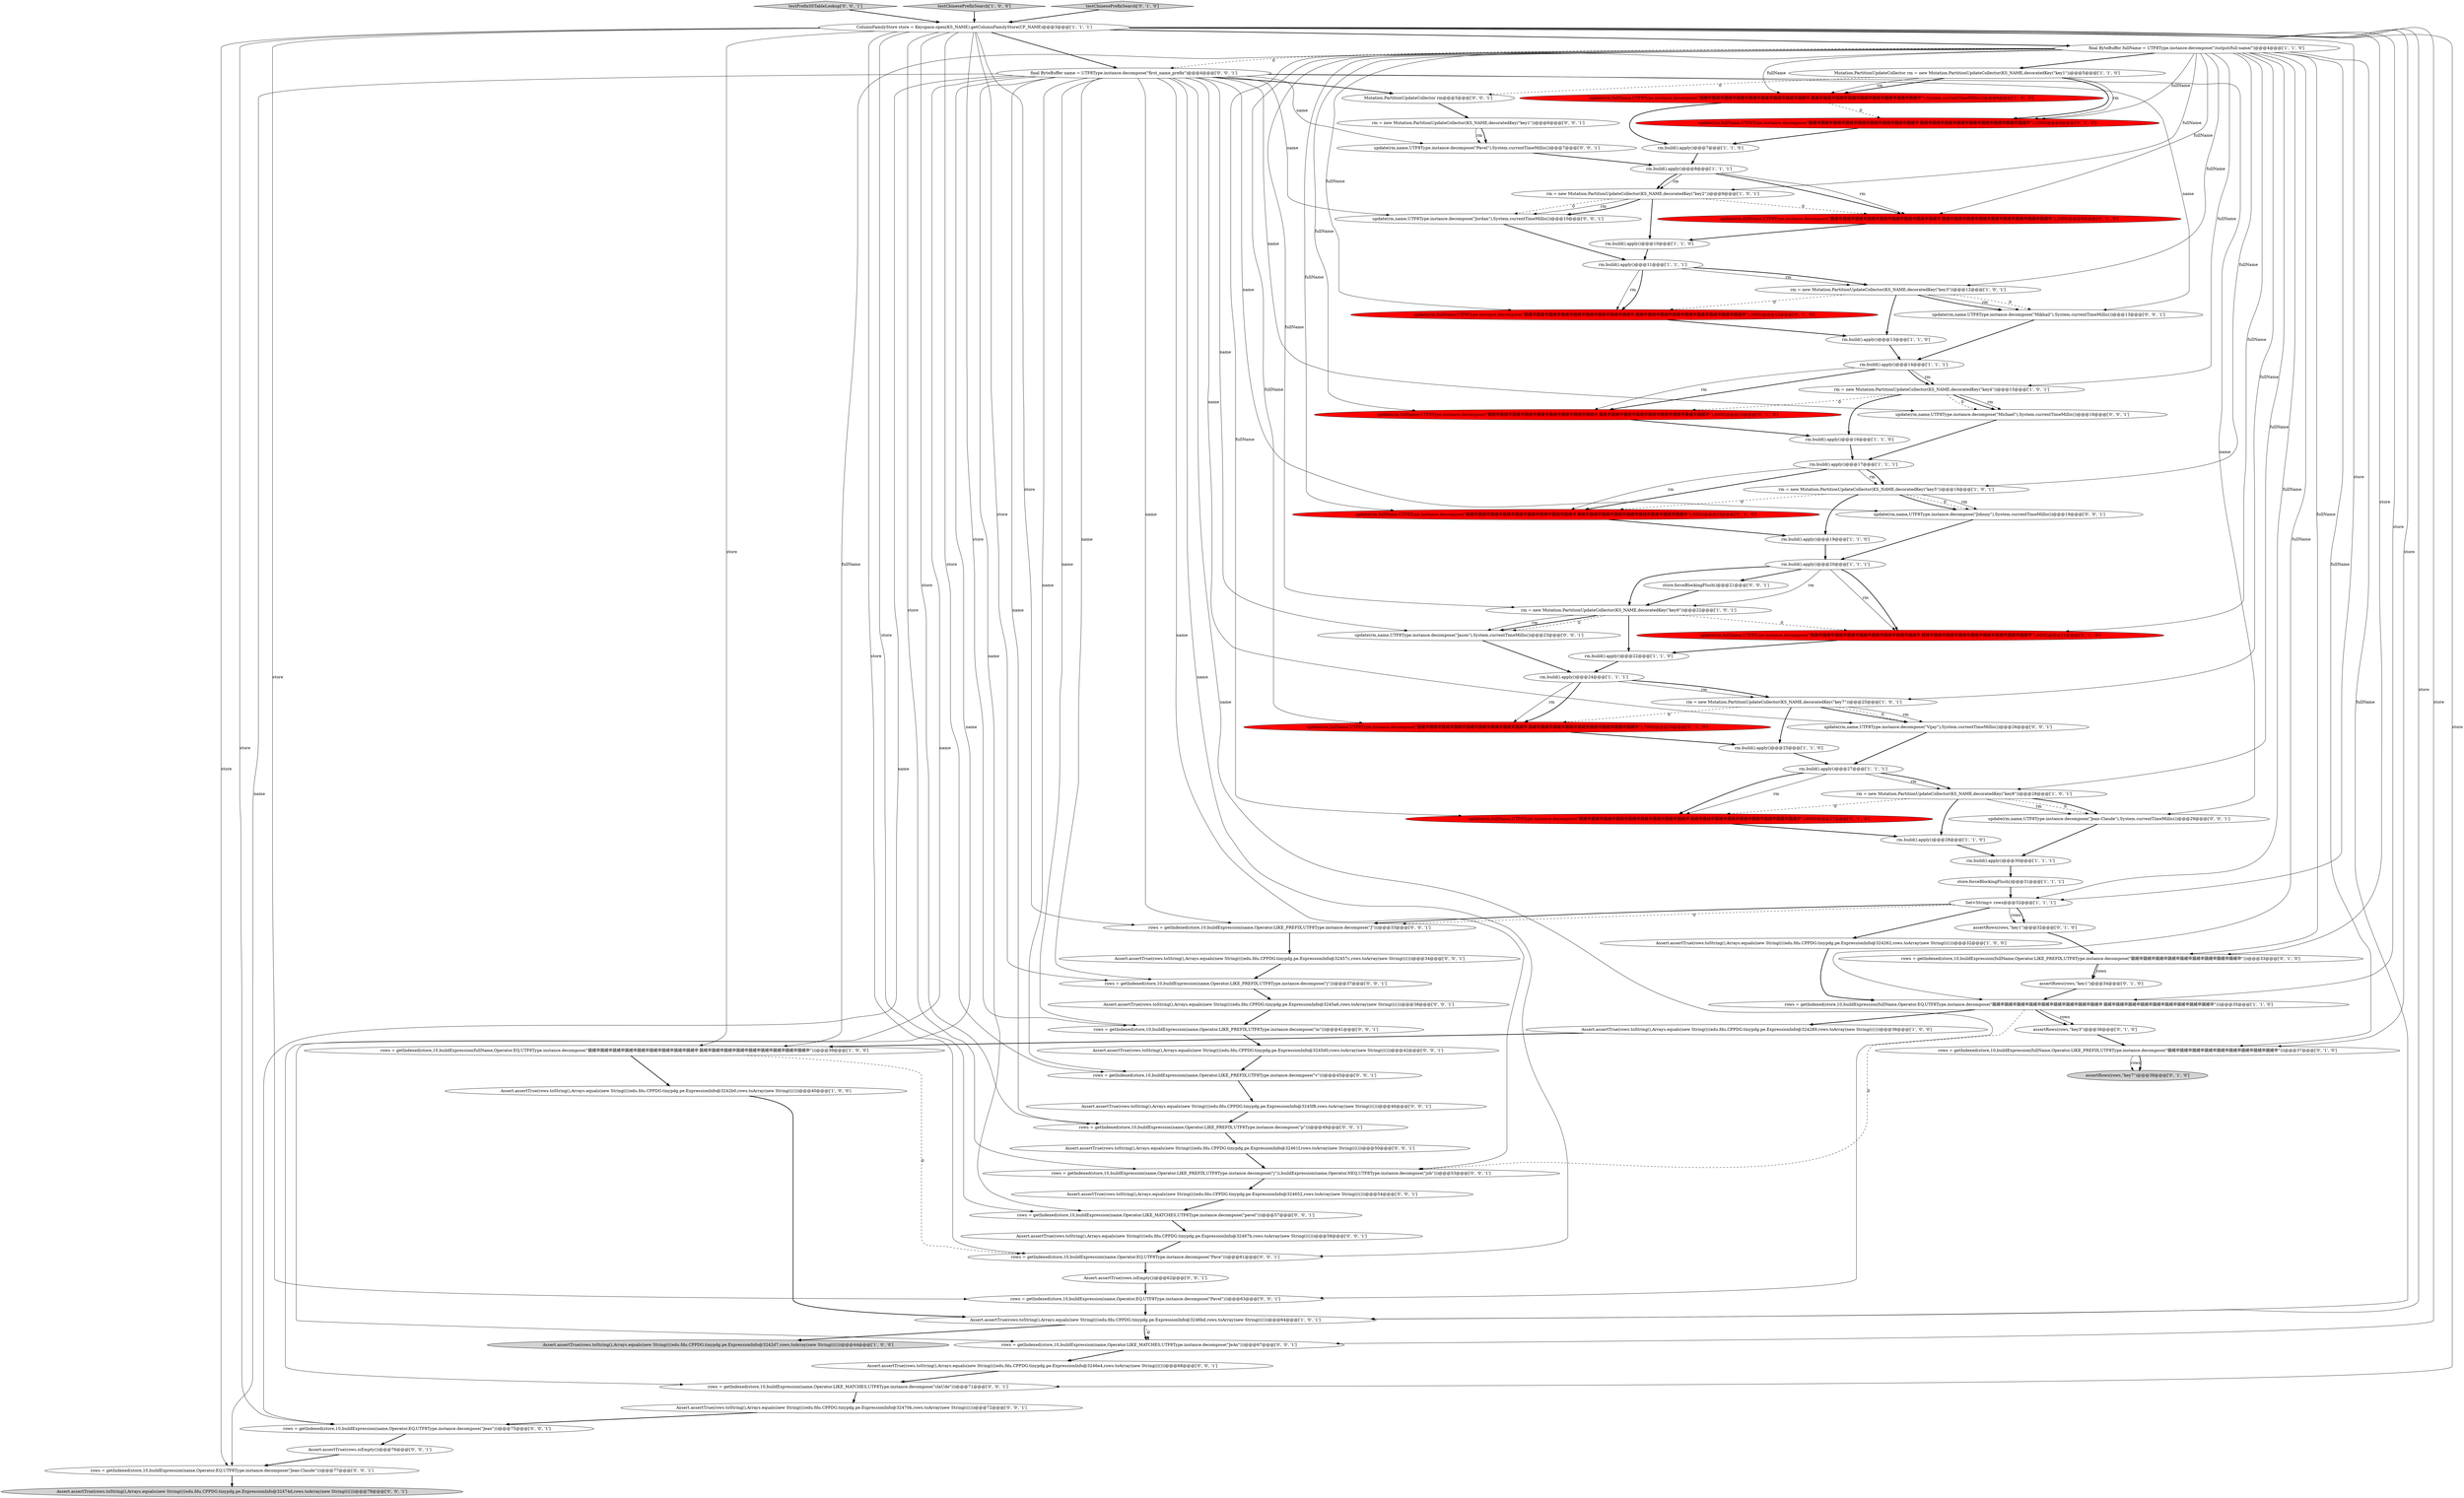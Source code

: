 digraph {
11 [style = filled, label = "rows = getIndexed(store,10,buildExpression(fullName,Operator.EQ,UTF8Type.instance.decompose(\"鐃緒申鐃緒申鐃緒申鐃緒申鐃緒申鐃緒申鐃緒申鐃緒申鐃緒申 鐃緒申鐃緒申鐃緒申鐃緒申鐃緒申鐃緒申鐃緒申鐃緒申鐃緒申\")))@@@39@@@['1', '0', '0']", fillcolor = white, shape = ellipse image = "AAA0AAABBB1BBB"];
36 [style = filled, label = "update(rm,fullName,UTF8Type.instance.decompose(\"鐃緒申鐃緒申鐃緒申鐃緒申鐃緒申鐃緒申鐃緒申鐃緒申鐃緒申 鐃緒申鐃緒申鐃緒申鐃緒申鐃緒申鐃緒申鐃緒申鐃緒申鐃緒申\"),System.currentTimeMillis())@@@6@@@['1', '0', '0']", fillcolor = red, shape = ellipse image = "AAA1AAABBB1BBB"];
60 [style = filled, label = "rows = getIndexed(store,10,buildExpression(name,Operator.LIKE_PREFIX,UTF8Type.instance.decompose(\"p\")))@@@49@@@['0', '0', '1']", fillcolor = white, shape = ellipse image = "AAA0AAABBB3BBB"];
32 [style = filled, label = "rm.build().apply()@@@11@@@['1', '1', '1']", fillcolor = white, shape = ellipse image = "AAA0AAABBB1BBB"];
40 [style = filled, label = "assertRows(rows,\"key1\")@@@32@@@['0', '1', '0']", fillcolor = white, shape = ellipse image = "AAA0AAABBB2BBB"];
26 [style = filled, label = "rm = new Mutation.PartitionUpdateCollector(KS_NAME,decoratedKey(\"key4\"))@@@15@@@['1', '0', '1']", fillcolor = white, shape = ellipse image = "AAA0AAABBB1BBB"];
55 [style = filled, label = "rows = getIndexed(store,10,buildExpression(name,Operator.LIKE_PREFIX,UTF8Type.instance.decompose(\"j\")))@@@37@@@['0', '0', '1']", fillcolor = white, shape = ellipse image = "AAA0AAABBB3BBB"];
19 [style = filled, label = "Set<String> rows@@@32@@@['1', '1', '1']", fillcolor = white, shape = ellipse image = "AAA0AAABBB1BBB"];
12 [style = filled, label = "rm = new Mutation.PartitionUpdateCollector(KS_NAME,decoratedKey(\"key7\"))@@@25@@@['1', '0', '1']", fillcolor = white, shape = ellipse image = "AAA0AAABBB1BBB"];
86 [style = filled, label = "Assert.assertTrue(rows.toString(),Arrays.equals(new String((((edu.fdu.CPPDG.tinypdg.pe.ExpressionInfo@32470b,rows.toArray(new String(((()))@@@72@@@['0', '0', '1']", fillcolor = white, shape = ellipse image = "AAA0AAABBB3BBB"];
85 [style = filled, label = "rows = getIndexed(store,10,buildExpression(name,Operator.LIKE_MATCHES,UTF8Type.instance.decompose(\"JeAn\")))@@@67@@@['0', '0', '1']", fillcolor = white, shape = ellipse image = "AAA0AAABBB3BBB"];
14 [style = filled, label = "rm = new Mutation.PartitionUpdateCollector(KS_NAME,decoratedKey(\"key3\"))@@@12@@@['1', '0', '1']", fillcolor = white, shape = ellipse image = "AAA0AAABBB1BBB"];
50 [style = filled, label = "assertRows(rows,\"key3\")@@@36@@@['0', '1', '0']", fillcolor = white, shape = ellipse image = "AAA0AAABBB2BBB"];
20 [style = filled, label = "rm.build().apply()@@@13@@@['1', '1', '0']", fillcolor = white, shape = ellipse image = "AAA0AAABBB1BBB"];
33 [style = filled, label = "rm.build().apply()@@@16@@@['1', '1', '0']", fillcolor = white, shape = ellipse image = "AAA0AAABBB1BBB"];
39 [style = filled, label = "rows = getIndexed(store,10,buildExpression(fullName,Operator.LIKE_PREFIX,UTF8Type.instance.decompose(\"鐃緒申鐃緒申鐃緒申鐃緒申鐃緒申鐃緒申鐃緒申鐃緒申鐃緒申\")))@@@33@@@['0', '1', '0']", fillcolor = white, shape = ellipse image = "AAA0AAABBB2BBB"];
58 [style = filled, label = "rows = getIndexed(store,10,buildExpression(name,Operator.EQ,UTF8Type.instance.decompose(\"Pavel\")))@@@63@@@['0', '0', '1']", fillcolor = white, shape = ellipse image = "AAA0AAABBB3BBB"];
57 [style = filled, label = "Assert.assertTrue(rows.toString(),Arrays.equals(new String((((edu.fdu.CPPDG.tinypdg.pe.ExpressionInfo@324652,rows.toArray(new String(((()))@@@54@@@['0', '0', '1']", fillcolor = white, shape = ellipse image = "AAA0AAABBB3BBB"];
4 [style = filled, label = "rm = new Mutation.PartitionUpdateCollector(KS_NAME,decoratedKey(\"key8\"))@@@28@@@['1', '0', '1']", fillcolor = white, shape = ellipse image = "AAA0AAABBB1BBB"];
27 [style = filled, label = "final ByteBuffer fullName = UTF8Type.instance.decompose(\"/output/full-name/\")@@@4@@@['1', '1', '0']", fillcolor = white, shape = ellipse image = "AAA0AAABBB1BBB"];
76 [style = filled, label = "rows = getIndexed(store,10,buildExpression(name,Operator.EQ,UTF8Type.instance.decompose(\"Jean\")))@@@75@@@['0', '0', '1']", fillcolor = white, shape = ellipse image = "AAA0AAABBB3BBB"];
78 [style = filled, label = "update(rm,name,UTF8Type.instance.decompose(\"Jordan\"),System.currentTimeMillis())@@@10@@@['0', '0', '1']", fillcolor = white, shape = ellipse image = "AAA0AAABBB3BBB"];
56 [style = filled, label = "final ByteBuffer name = UTF8Type.instance.decompose(\"first_name_prefix\")@@@4@@@['0', '0', '1']", fillcolor = white, shape = ellipse image = "AAA0AAABBB3BBB"];
22 [style = filled, label = "ColumnFamilyStore store = Keyspace.open(KS_NAME).getColumnFamilyStore(CF_NAME)@@@3@@@['1', '1', '1']", fillcolor = white, shape = ellipse image = "AAA0AAABBB1BBB"];
79 [style = filled, label = "update(rm,name,UTF8Type.instance.decompose(\"Jason\"),System.currentTimeMillis())@@@23@@@['0', '0', '1']", fillcolor = white, shape = ellipse image = "AAA0AAABBB3BBB"];
54 [style = filled, label = "Assert.assertTrue(rows.isEmpty())@@@76@@@['0', '0', '1']", fillcolor = white, shape = ellipse image = "AAA0AAABBB3BBB"];
18 [style = filled, label = "Assert.assertTrue(rows.toString(),Arrays.equals(new String((((edu.fdu.CPPDG.tinypdg.pe.ExpressionInfo@324262,rows.toArray(new String(((()))@@@32@@@['1', '0', '0']", fillcolor = white, shape = ellipse image = "AAA0AAABBB1BBB"];
9 [style = filled, label = "store.forceBlockingFlush()@@@31@@@['1', '1', '1']", fillcolor = white, shape = ellipse image = "AAA0AAABBB1BBB"];
13 [style = filled, label = "rows = getIndexed(store,10,buildExpression(fullName,Operator.EQ,UTF8Type.instance.decompose(\"鐃緒申鐃緒申鐃緒申鐃緒申鐃緒申鐃緒申鐃緒申鐃緒申鐃緒申 鐃緒申鐃緒申鐃緒申鐃緒申鐃緒申鐃緒申鐃緒申鐃緒申鐃緒申\")))@@@35@@@['1', '1', '0']", fillcolor = white, shape = ellipse image = "AAA0AAABBB1BBB"];
80 [style = filled, label = "update(rm,name,UTF8Type.instance.decompose(\"Vijay\"),System.currentTimeMillis())@@@26@@@['0', '0', '1']", fillcolor = white, shape = ellipse image = "AAA0AAABBB3BBB"];
16 [style = filled, label = "Mutation.PartitionUpdateCollector rm = new Mutation.PartitionUpdateCollector(KS_NAME,decoratedKey(\"key1\"))@@@5@@@['1', '1', '0']", fillcolor = white, shape = ellipse image = "AAA0AAABBB1BBB"];
29 [style = filled, label = "rm.build().apply()@@@27@@@['1', '1', '1']", fillcolor = white, shape = ellipse image = "AAA0AAABBB1BBB"];
83 [style = filled, label = "rows = getIndexed(store,10,buildExpression(name,Operator.EQ,UTF8Type.instance.decompose(\"Jean-Claude\")))@@@77@@@['0', '0', '1']", fillcolor = white, shape = ellipse image = "AAA0AAABBB3BBB"];
52 [style = filled, label = "rows = getIndexed(store,10,buildExpression(name,Operator.LIKE_PREFIX,UTF8Type.instance.decompose(\"j\")),buildExpression(name,Operator.NEQ,UTF8Type.instance.decompose(\"joh\")))@@@53@@@['0', '0', '1']", fillcolor = white, shape = ellipse image = "AAA0AAABBB3BBB"];
24 [style = filled, label = "rm.build().apply()@@@25@@@['1', '1', '0']", fillcolor = white, shape = ellipse image = "AAA0AAABBB1BBB"];
34 [style = filled, label = "Assert.assertTrue(rows.toString(),Arrays.equals(new String((((edu.fdu.CPPDG.tinypdg.pe.ExpressionInfo@3246bd,rows.toArray(new String(((()))@@@64@@@['1', '0', '1']", fillcolor = white, shape = ellipse image = "AAA0AAABBB1BBB"];
64 [style = filled, label = "testPrefixSSTableLookup['0', '0', '1']", fillcolor = lightgray, shape = diamond image = "AAA0AAABBB3BBB"];
62 [style = filled, label = "Assert.assertTrue(rows.toString(),Arrays.equals(new String((((edu.fdu.CPPDG.tinypdg.pe.ExpressionInfo@3245a6,rows.toArray(new String(((()))@@@38@@@['0', '0', '1']", fillcolor = white, shape = ellipse image = "AAA0AAABBB3BBB"];
35 [style = filled, label = "rm.build().apply()@@@22@@@['1', '1', '0']", fillcolor = white, shape = ellipse image = "AAA0AAABBB1BBB"];
53 [style = filled, label = "Mutation.PartitionUpdateCollector rm@@@5@@@['0', '0', '1']", fillcolor = white, shape = ellipse image = "AAA0AAABBB3BBB"];
38 [style = filled, label = "update(rm,fullName,UTF8Type.instance.decompose(\"鐃緒申鐃緒申鐃緒申鐃緒申鐃緒申鐃緒申鐃緒申鐃緒申鐃緒申 鐃緒申鐃緒申鐃緒申鐃緒申鐃緒申鐃緒申鐃緒申鐃緒申鐃緒申\"),6000)@@@21@@@['0', '1', '0']", fillcolor = red, shape = ellipse image = "AAA1AAABBB2BBB"];
65 [style = filled, label = "update(rm,name,UTF8Type.instance.decompose(\"Michael\"),System.currentTimeMillis())@@@16@@@['0', '0', '1']", fillcolor = white, shape = ellipse image = "AAA0AAABBB3BBB"];
28 [style = filled, label = "rm.build().apply()@@@14@@@['1', '1', '1']", fillcolor = white, shape = ellipse image = "AAA0AAABBB1BBB"];
63 [style = filled, label = "rows = getIndexed(store,10,buildExpression(name,Operator.LIKE_MATCHES,UTF8Type.instance.decompose(\"pavel\")))@@@57@@@['0', '0', '1']", fillcolor = white, shape = ellipse image = "AAA0AAABBB3BBB"];
69 [style = filled, label = "Assert.assertTrue(rows.toString(),Arrays.equals(new String((((edu.fdu.CPPDG.tinypdg.pe.ExpressionInfo@32467b,rows.toArray(new String(((()))@@@58@@@['0', '0', '1']", fillcolor = white, shape = ellipse image = "AAA0AAABBB3BBB"];
47 [style = filled, label = "update(rm,fullName,UTF8Type.instance.decompose(\"鐃緒申鐃緒申鐃緒申鐃緒申鐃緒申鐃緒申鐃緒申鐃緒申鐃緒申 鐃緒申鐃緒申鐃緒申鐃緒申鐃緒申鐃緒申鐃緒申鐃緒申鐃緒申\"),8000)@@@27@@@['0', '1', '0']", fillcolor = red, shape = ellipse image = "AAA1AAABBB2BBB"];
72 [style = filled, label = "Assert.assertTrue(rows.toString(),Arrays.equals(new String((((edu.fdu.CPPDG.tinypdg.pe.ExpressionInfo@32461f,rows.toArray(new String(((()))@@@50@@@['0', '0', '1']", fillcolor = white, shape = ellipse image = "AAA0AAABBB3BBB"];
6 [style = filled, label = "rm = new Mutation.PartitionUpdateCollector(KS_NAME,decoratedKey(\"key6\"))@@@22@@@['1', '0', '1']", fillcolor = white, shape = ellipse image = "AAA0AAABBB1BBB"];
74 [style = filled, label = "update(rm,name,UTF8Type.instance.decompose(\"Johnny\"),System.currentTimeMillis())@@@19@@@['0', '0', '1']", fillcolor = white, shape = ellipse image = "AAA0AAABBB3BBB"];
17 [style = filled, label = "rm = new Mutation.PartitionUpdateCollector(KS_NAME,decoratedKey(\"key5\"))@@@18@@@['1', '0', '1']", fillcolor = white, shape = ellipse image = "AAA0AAABBB1BBB"];
8 [style = filled, label = "rm.build().apply()@@@8@@@['1', '1', '1']", fillcolor = white, shape = ellipse image = "AAA0AAABBB1BBB"];
61 [style = filled, label = "rows = getIndexed(store,10,buildExpression(name,Operator.EQ,UTF8Type.instance.decompose(\"Pave\")))@@@61@@@['0', '0', '1']", fillcolor = white, shape = ellipse image = "AAA0AAABBB3BBB"];
25 [style = filled, label = "rm.build().apply()@@@20@@@['1', '1', '1']", fillcolor = white, shape = ellipse image = "AAA0AAABBB1BBB"];
82 [style = filled, label = "rows = getIndexed(store,10,buildExpression(name,Operator.LIKE_PREFIX,UTF8Type.instance.decompose(\"m\")))@@@41@@@['0', '0', '1']", fillcolor = white, shape = ellipse image = "AAA0AAABBB3BBB"];
0 [style = filled, label = "rm.build().apply()@@@7@@@['1', '1', '0']", fillcolor = white, shape = ellipse image = "AAA0AAABBB1BBB"];
81 [style = filled, label = "Assert.assertTrue(rows.toString(),Arrays.equals(new String((((edu.fdu.CPPDG.tinypdg.pe.ExpressionInfo@3245f8,rows.toArray(new String(((()))@@@46@@@['0', '0', '1']", fillcolor = white, shape = ellipse image = "AAA0AAABBB3BBB"];
44 [style = filled, label = "update(rm,fullName,UTF8Type.instance.decompose(\"鐃緒申鐃緒申鐃緒申鐃緒申鐃緒申鐃緒申鐃緒申鐃緒申鐃緒申 鐃緒申鐃緒申鐃緒申鐃緒申鐃緒申鐃緒申鐃緒申鐃緒申鐃緒申\"),3000)@@@12@@@['0', '1', '0']", fillcolor = red, shape = ellipse image = "AAA1AAABBB2BBB"];
45 [style = filled, label = "update(rm,fullName,UTF8Type.instance.decompose(\"鐃緒申鐃緒申鐃緒申鐃緒申鐃緒申鐃緒申鐃緒申鐃緒申鐃緒申 鐃緒申鐃緒申鐃緒申鐃緒申鐃緒申鐃緒申鐃緒申鐃緒申鐃緒申\"),7000)@@@24@@@['0', '1', '0']", fillcolor = red, shape = ellipse image = "AAA1AAABBB2BBB"];
87 [style = filled, label = "Assert.assertTrue(rows.toString(),Arrays.equals(new String((((edu.fdu.CPPDG.tinypdg.pe.ExpressionInfo@32474d,rows.toArray(new String(((()))@@@78@@@['0', '0', '1']", fillcolor = lightgray, shape = ellipse image = "AAA0AAABBB3BBB"];
48 [style = filled, label = "rows = getIndexed(store,10,buildExpression(fullName,Operator.LIKE_PREFIX,UTF8Type.instance.decompose(\"鐃緒申鐃緒申鐃緒申鐃緒申鐃緒申鐃緒申鐃緒申鐃緒申鐃緒申\")))@@@37@@@['0', '1', '0']", fillcolor = white, shape = ellipse image = "AAA0AAABBB2BBB"];
77 [style = filled, label = "Assert.assertTrue(rows.toString(),Arrays.equals(new String((((edu.fdu.CPPDG.tinypdg.pe.ExpressionInfo@32457c,rows.toArray(new String(((()))@@@34@@@['0', '0', '1']", fillcolor = white, shape = ellipse image = "AAA0AAABBB3BBB"];
70 [style = filled, label = "rows = getIndexed(store,10,buildExpression(name,Operator.LIKE_PREFIX,UTF8Type.instance.decompose(\"v\")))@@@45@@@['0', '0', '1']", fillcolor = white, shape = ellipse image = "AAA0AAABBB3BBB"];
73 [style = filled, label = "Assert.assertTrue(rows.toString(),Arrays.equals(new String((((edu.fdu.CPPDG.tinypdg.pe.ExpressionInfo@3246e4,rows.toArray(new String(((()))@@@68@@@['0', '0', '1']", fillcolor = white, shape = ellipse image = "AAA0AAABBB3BBB"];
43 [style = filled, label = "update(rm,fullName,UTF8Type.instance.decompose(\"鐃緒申鐃緒申鐃緒申鐃緒申鐃緒申鐃緒申鐃緒申鐃緒申鐃緒申 鐃緒申鐃緒申鐃緒申鐃緒申鐃緒申鐃緒申鐃緒申鐃緒申鐃緒申\"),1000)@@@6@@@['0', '1', '0']", fillcolor = red, shape = ellipse image = "AAA1AAABBB2BBB"];
5 [style = filled, label = "rm.build().apply()@@@10@@@['1', '1', '0']", fillcolor = white, shape = ellipse image = "AAA0AAABBB1BBB"];
51 [style = filled, label = "update(rm,fullName,UTF8Type.instance.decompose(\"鐃緒申鐃緒申鐃緒申鐃緒申鐃緒申鐃緒申鐃緒申鐃緒申鐃緒申 鐃緒申鐃緒申鐃緒申鐃緒申鐃緒申鐃緒申鐃緒申鐃緒申鐃緒申\"),2000)@@@9@@@['0', '1', '0']", fillcolor = red, shape = ellipse image = "AAA1AAABBB2BBB"];
1 [style = filled, label = "rm.build().apply()@@@19@@@['1', '1', '0']", fillcolor = white, shape = ellipse image = "AAA0AAABBB1BBB"];
21 [style = filled, label = "rm.build().apply()@@@17@@@['1', '1', '1']", fillcolor = white, shape = ellipse image = "AAA0AAABBB1BBB"];
84 [style = filled, label = "Assert.assertTrue(rows.toString(),Arrays.equals(new String((((edu.fdu.CPPDG.tinypdg.pe.ExpressionInfo@3245d0,rows.toArray(new String(((()))@@@42@@@['0', '0', '1']", fillcolor = white, shape = ellipse image = "AAA0AAABBB3BBB"];
37 [style = filled, label = "update(rm,fullName,UTF8Type.instance.decompose(\"鐃緒申鐃緒申鐃緒申鐃緒申鐃緒申鐃緒申鐃緒申鐃緒申鐃緒申 鐃緒申鐃緒申鐃緒申鐃緒申鐃緒申鐃緒申鐃緒申鐃緒申鐃緒申\"),4000)@@@15@@@['0', '1', '0']", fillcolor = red, shape = ellipse image = "AAA1AAABBB2BBB"];
66 [style = filled, label = "rows = getIndexed(store,10,buildExpression(name,Operator.LIKE_PREFIX,UTF8Type.instance.decompose(\"J\")))@@@33@@@['0', '0', '1']", fillcolor = white, shape = ellipse image = "AAA0AAABBB3BBB"];
68 [style = filled, label = "update(rm,name,UTF8Type.instance.decompose(\"Jean-Claude\"),System.currentTimeMillis())@@@29@@@['0', '0', '1']", fillcolor = white, shape = ellipse image = "AAA0AAABBB3BBB"];
46 [style = filled, label = "assertRows(rows,\"key7\")@@@38@@@['0', '1', '0']", fillcolor = lightgray, shape = ellipse image = "AAA0AAABBB2BBB"];
75 [style = filled, label = "update(rm,name,UTF8Type.instance.decompose(\"Pavel\"),System.currentTimeMillis())@@@7@@@['0', '0', '1']", fillcolor = white, shape = ellipse image = "AAA0AAABBB3BBB"];
23 [style = filled, label = "rm = new Mutation.PartitionUpdateCollector(KS_NAME,decoratedKey(\"key2\"))@@@9@@@['1', '0', '1']", fillcolor = white, shape = ellipse image = "AAA0AAABBB1BBB"];
15 [style = filled, label = "Assert.assertTrue(rows.toString(),Arrays.equals(new String((((edu.fdu.CPPDG.tinypdg.pe.ExpressionInfo@3242d7,rows.toArray(new String(((()))@@@44@@@['1', '0', '0']", fillcolor = lightgray, shape = ellipse image = "AAA0AAABBB1BBB"];
31 [style = filled, label = "rm.build().apply()@@@24@@@['1', '1', '1']", fillcolor = white, shape = ellipse image = "AAA0AAABBB1BBB"];
3 [style = filled, label = "testChinesePrefixSearch['1', '0', '0']", fillcolor = lightgray, shape = diamond image = "AAA0AAABBB1BBB"];
2 [style = filled, label = "Assert.assertTrue(rows.toString(),Arrays.equals(new String((((edu.fdu.CPPDG.tinypdg.pe.ExpressionInfo@3242b0,rows.toArray(new String(((()))@@@40@@@['1', '0', '0']", fillcolor = white, shape = ellipse image = "AAA0AAABBB1BBB"];
88 [style = filled, label = "store.forceBlockingFlush()@@@21@@@['0', '0', '1']", fillcolor = white, shape = ellipse image = "AAA0AAABBB3BBB"];
42 [style = filled, label = "testChinesePrefixSearch['0', '1', '0']", fillcolor = lightgray, shape = diamond image = "AAA0AAABBB2BBB"];
49 [style = filled, label = "assertRows(rows,\"key1\")@@@34@@@['0', '1', '0']", fillcolor = white, shape = ellipse image = "AAA0AAABBB2BBB"];
67 [style = filled, label = "Assert.assertTrue(rows.isEmpty())@@@62@@@['0', '0', '1']", fillcolor = white, shape = ellipse image = "AAA0AAABBB3BBB"];
10 [style = filled, label = "rm.build().apply()@@@30@@@['1', '1', '1']", fillcolor = white, shape = ellipse image = "AAA0AAABBB1BBB"];
30 [style = filled, label = "Assert.assertTrue(rows.toString(),Arrays.equals(new String((((edu.fdu.CPPDG.tinypdg.pe.ExpressionInfo@324289,rows.toArray(new String(((()))@@@36@@@['1', '0', '0']", fillcolor = white, shape = ellipse image = "AAA0AAABBB1BBB"];
41 [style = filled, label = "update(rm,fullName,UTF8Type.instance.decompose(\"鐃緒申鐃緒申鐃緒申鐃緒申鐃緒申鐃緒申鐃緒申鐃緒申鐃緒申 鐃緒申鐃緒申鐃緒申鐃緒申鐃緒申鐃緒申鐃緒申鐃緒申鐃緒申\"),5000)@@@18@@@['0', '1', '0']", fillcolor = red, shape = ellipse image = "AAA1AAABBB2BBB"];
7 [style = filled, label = "rm.build().apply()@@@28@@@['1', '1', '0']", fillcolor = white, shape = ellipse image = "AAA0AAABBB1BBB"];
59 [style = filled, label = "update(rm,name,UTF8Type.instance.decompose(\"Mikhail\"),System.currentTimeMillis())@@@13@@@['0', '0', '1']", fillcolor = white, shape = ellipse image = "AAA0AAABBB3BBB"];
89 [style = filled, label = "rows = getIndexed(store,10,buildExpression(name,Operator.LIKE_MATCHES,UTF8Type.instance.decompose(\"claUde\")))@@@71@@@['0', '0', '1']", fillcolor = white, shape = ellipse image = "AAA0AAABBB3BBB"];
71 [style = filled, label = "rm = new Mutation.PartitionUpdateCollector(KS_NAME,decoratedKey(\"key1\"))@@@6@@@['0', '0', '1']", fillcolor = white, shape = ellipse image = "AAA0AAABBB3BBB"];
51->5 [style = bold, label=""];
68->10 [style = bold, label=""];
6->35 [style = bold, label=""];
17->74 [style = dashed, label="0"];
22->85 [style = solid, label="store"];
22->89 [style = solid, label="store"];
54->83 [style = bold, label=""];
56->59 [style = solid, label="name"];
47->7 [style = bold, label=""];
23->51 [style = dashed, label="0"];
56->79 [style = solid, label="name"];
55->62 [style = bold, label=""];
56->66 [style = solid, label="name"];
26->65 [style = dashed, label="0"];
34->15 [style = bold, label=""];
31->12 [style = solid, label="rm"];
21->17 [style = solid, label="rm"];
27->34 [style = solid, label="fullName"];
6->38 [style = dashed, label="0"];
25->88 [style = bold, label=""];
27->36 [style = solid, label="fullName"];
8->51 [style = bold, label=""];
25->6 [style = bold, label=""];
31->45 [style = solid, label="rm"];
13->50 [style = solid, label="rows"];
27->13 [style = solid, label="fullName"];
56->63 [style = solid, label="name"];
45->24 [style = bold, label=""];
14->44 [style = dashed, label="0"];
19->66 [style = dashed, label="0"];
56->52 [style = solid, label="name"];
27->17 [style = solid, label="fullName"];
39->49 [style = solid, label="rows"];
17->41 [style = dashed, label="0"];
26->65 [style = bold, label=""];
23->78 [style = dashed, label="0"];
30->11 [style = bold, label=""];
36->0 [style = bold, label=""];
27->6 [style = solid, label="fullName"];
57->63 [style = bold, label=""];
49->13 [style = bold, label=""];
32->14 [style = solid, label="rm"];
22->19 [style = solid, label="store"];
39->49 [style = bold, label=""];
22->11 [style = solid, label="store"];
8->23 [style = solid, label="rm"];
0->8 [style = bold, label=""];
84->70 [style = bold, label=""];
22->83 [style = solid, label="store"];
16->43 [style = bold, label=""];
4->68 [style = solid, label="rm"];
27->47 [style = solid, label="fullName"];
43->0 [style = bold, label=""];
56->60 [style = solid, label="name"];
27->48 [style = solid, label="fullName"];
27->26 [style = solid, label="fullName"];
27->12 [style = solid, label="fullName"];
22->66 [style = solid, label="store"];
67->58 [style = bold, label=""];
37->33 [style = bold, label=""];
22->60 [style = solid, label="store"];
56->53 [style = bold, label=""];
14->20 [style = bold, label=""];
22->63 [style = solid, label="store"];
88->6 [style = bold, label=""];
56->70 [style = solid, label="name"];
29->47 [style = bold, label=""];
35->31 [style = bold, label=""];
73->89 [style = bold, label=""];
19->18 [style = bold, label=""];
28->37 [style = bold, label=""];
8->23 [style = bold, label=""];
56->78 [style = solid, label="name"];
56->61 [style = solid, label="name"];
62->82 [style = bold, label=""];
56->82 [style = solid, label="name"];
56->65 [style = solid, label="name"];
2->34 [style = bold, label=""];
64->22 [style = bold, label=""];
72->52 [style = bold, label=""];
21->41 [style = bold, label=""];
48->46 [style = solid, label="rows"];
23->78 [style = solid, label="rm"];
27->37 [style = solid, label="fullName"];
28->26 [style = solid, label="rm"];
63->69 [style = bold, label=""];
27->16 [style = bold, label=""];
71->75 [style = bold, label=""];
85->73 [style = bold, label=""];
76->54 [style = bold, label=""];
27->14 [style = solid, label="fullName"];
70->81 [style = bold, label=""];
22->61 [style = solid, label="store"];
44->20 [style = bold, label=""];
8->51 [style = solid, label="rm"];
13->52 [style = dashed, label="0"];
29->4 [style = solid, label="rm"];
16->43 [style = solid, label="rm"];
58->34 [style = bold, label=""];
56->68 [style = solid, label="name"];
59->28 [style = bold, label=""];
27->51 [style = solid, label="fullName"];
42->22 [style = bold, label=""];
17->74 [style = solid, label="rm"];
38->35 [style = bold, label=""];
86->76 [style = bold, label=""];
25->38 [style = bold, label=""];
16->36 [style = bold, label=""];
16->36 [style = solid, label="rm"];
12->45 [style = dashed, label="0"];
23->5 [style = bold, label=""];
17->1 [style = bold, label=""];
22->39 [style = solid, label="store"];
22->55 [style = solid, label="store"];
56->89 [style = solid, label="name"];
80->29 [style = bold, label=""];
89->86 [style = bold, label=""];
27->44 [style = solid, label="fullName"];
12->80 [style = solid, label="rm"];
32->14 [style = bold, label=""];
28->26 [style = bold, label=""];
27->41 [style = solid, label="fullName"];
27->56 [style = dashed, label="0"];
12->24 [style = bold, label=""];
50->48 [style = bold, label=""];
25->6 [style = solid, label="rm"];
56->74 [style = solid, label="name"];
56->83 [style = solid, label="name"];
22->82 [style = solid, label="store"];
16->53 [style = dashed, label="0"];
31->12 [style = bold, label=""];
65->21 [style = bold, label=""];
4->7 [style = bold, label=""];
74->25 [style = bold, label=""];
13->50 [style = bold, label=""];
48->46 [style = bold, label=""];
32->44 [style = solid, label="rm"];
5->32 [style = bold, label=""];
17->74 [style = bold, label=""];
40->39 [style = bold, label=""];
19->66 [style = bold, label=""];
29->47 [style = solid, label="rm"];
14->59 [style = solid, label="rm"];
60->72 [style = bold, label=""];
75->8 [style = bold, label=""];
6->79 [style = bold, label=""];
26->37 [style = dashed, label="0"];
32->44 [style = bold, label=""];
9->19 [style = bold, label=""];
19->40 [style = solid, label="rows"];
77->55 [style = bold, label=""];
14->59 [style = dashed, label="0"];
6->79 [style = dashed, label="0"];
10->9 [style = bold, label=""];
19->40 [style = bold, label=""];
4->68 [style = dashed, label="0"];
23->78 [style = bold, label=""];
71->75 [style = solid, label="rm"];
1->25 [style = bold, label=""];
22->76 [style = solid, label="store"];
56->80 [style = solid, label="name"];
61->67 [style = bold, label=""];
22->48 [style = solid, label="store"];
27->43 [style = solid, label="fullName"];
66->77 [style = bold, label=""];
22->13 [style = solid, label="store"];
22->52 [style = solid, label="store"];
29->4 [style = bold, label=""];
56->85 [style = solid, label="name"];
22->56 [style = bold, label=""];
22->70 [style = solid, label="store"];
12->80 [style = bold, label=""];
7->10 [style = bold, label=""];
34->85 [style = bold, label=""];
27->45 [style = solid, label="fullName"];
27->39 [style = solid, label="fullName"];
6->79 [style = solid, label="rm"];
20->28 [style = bold, label=""];
22->34 [style = solid, label="store"];
25->38 [style = solid, label="rm"];
27->23 [style = solid, label="fullName"];
56->55 [style = solid, label="name"];
4->47 [style = dashed, label="0"];
56->76 [style = solid, label="name"];
12->80 [style = dashed, label="0"];
24->29 [style = bold, label=""];
13->30 [style = bold, label=""];
81->60 [style = bold, label=""];
41->1 [style = bold, label=""];
21->41 [style = solid, label="rm"];
34->85 [style = dashed, label="0"];
3->22 [style = bold, label=""];
36->43 [style = dashed, label="0"];
11->2 [style = bold, label=""];
22->58 [style = solid, label="store"];
69->61 [style = bold, label=""];
28->37 [style = solid, label="rm"];
53->71 [style = bold, label=""];
27->19 [style = solid, label="fullName"];
78->32 [style = bold, label=""];
22->27 [style = bold, label=""];
82->84 [style = bold, label=""];
56->75 [style = solid, label="name"];
56->58 [style = solid, label="name"];
11->61 [style = dashed, label="0"];
18->13 [style = bold, label=""];
4->68 [style = bold, label=""];
14->59 [style = bold, label=""];
26->65 [style = solid, label="rm"];
52->57 [style = bold, label=""];
33->21 [style = bold, label=""];
79->31 [style = bold, label=""];
27->4 [style = solid, label="fullName"];
26->33 [style = bold, label=""];
21->17 [style = bold, label=""];
31->45 [style = bold, label=""];
27->38 [style = solid, label="fullName"];
83->87 [style = bold, label=""];
27->11 [style = solid, label="fullName"];
}
